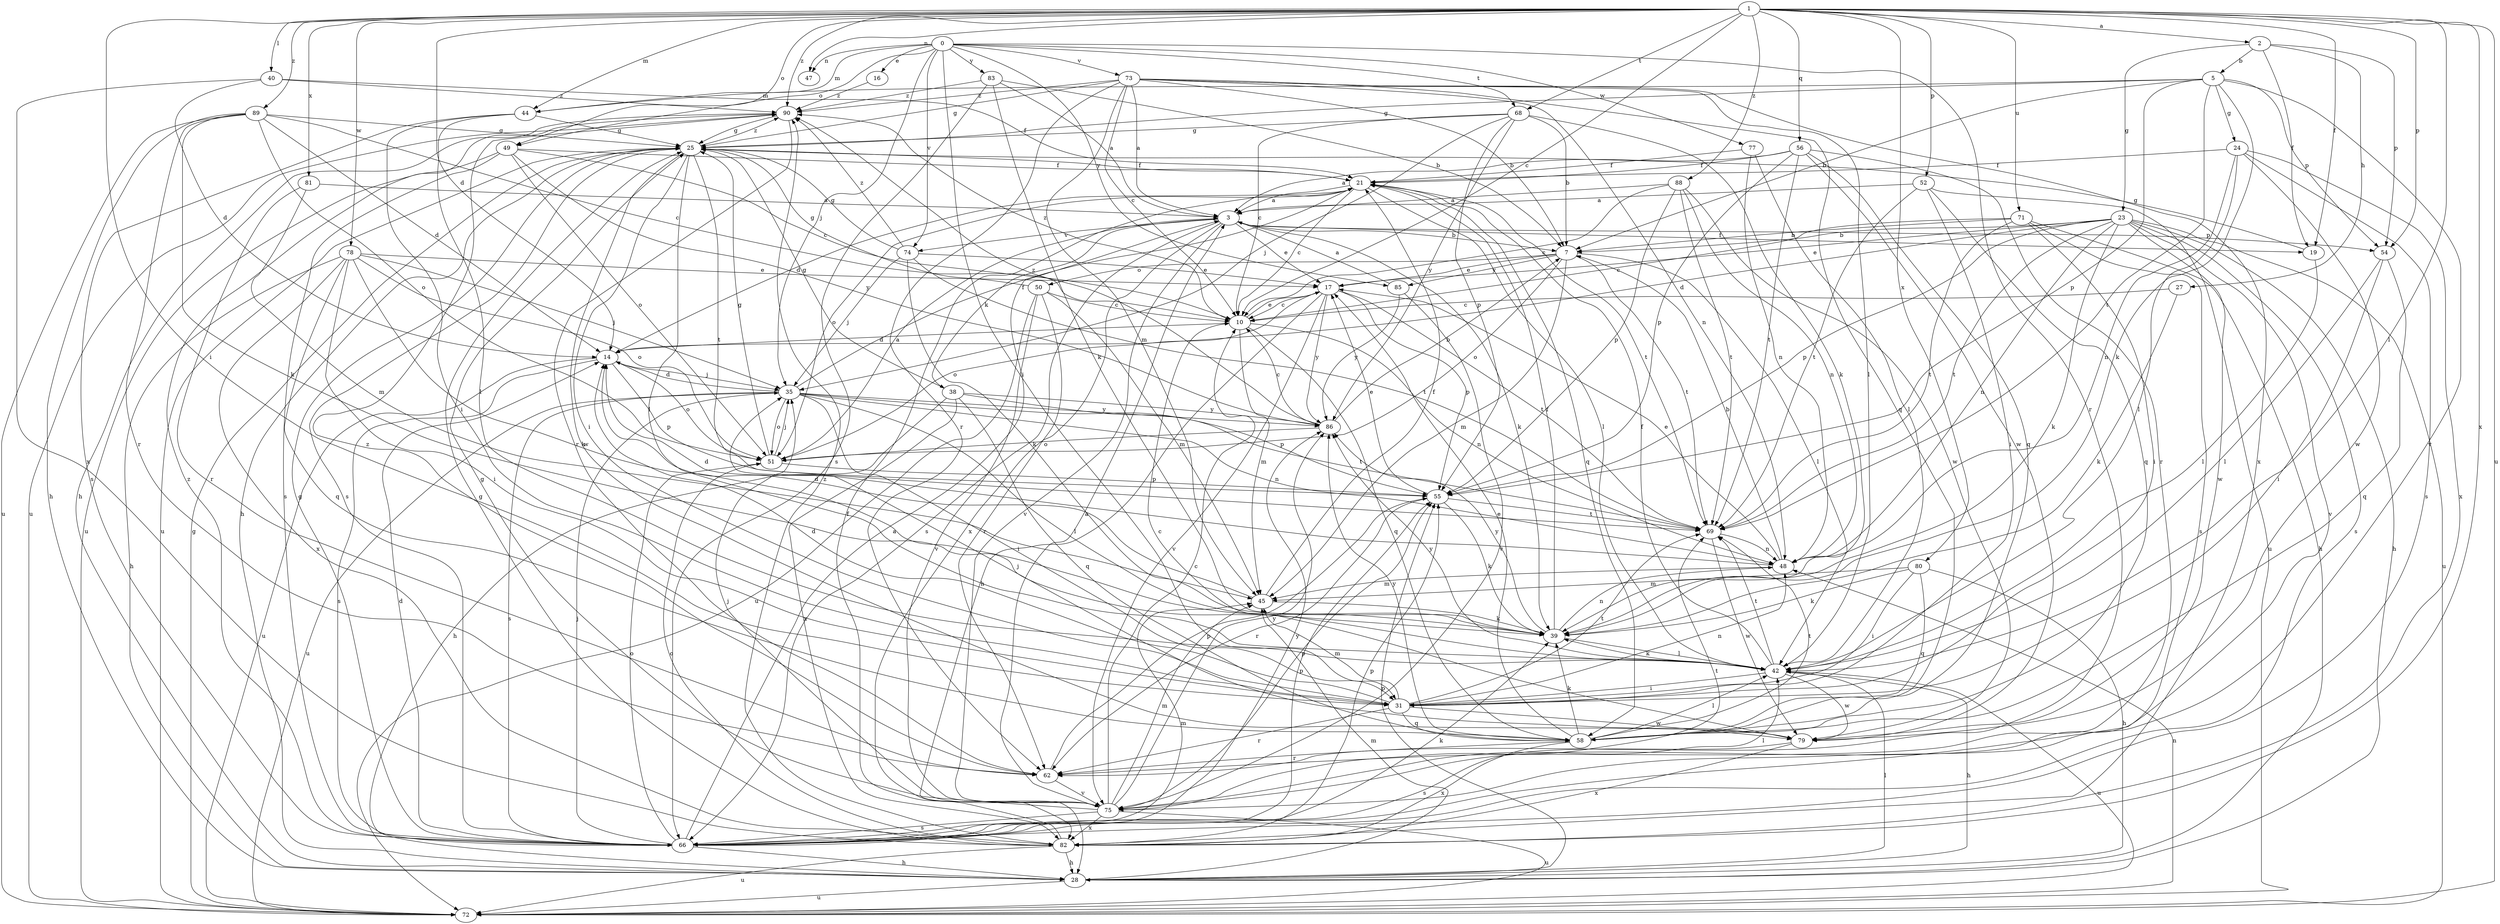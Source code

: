 strict digraph  {
0;
1;
2;
3;
5;
7;
10;
14;
16;
17;
19;
21;
23;
24;
25;
27;
28;
31;
35;
38;
39;
40;
42;
44;
45;
47;
48;
49;
50;
51;
52;
54;
55;
56;
58;
62;
66;
68;
69;
71;
72;
73;
74;
75;
77;
78;
79;
80;
81;
82;
83;
85;
86;
88;
89;
90;
0 -> 16  [label=e];
0 -> 31  [label=i];
0 -> 35  [label=j];
0 -> 44  [label=m];
0 -> 47  [label=n];
0 -> 49  [label=o];
0 -> 62  [label=r];
0 -> 68  [label=t];
0 -> 73  [label=v];
0 -> 74  [label=v];
0 -> 77  [label=w];
0 -> 83  [label=y];
0 -> 85  [label=y];
1 -> 2  [label=a];
1 -> 10  [label=c];
1 -> 14  [label=d];
1 -> 19  [label=f];
1 -> 31  [label=i];
1 -> 40  [label=l];
1 -> 42  [label=l];
1 -> 44  [label=m];
1 -> 47  [label=n];
1 -> 49  [label=o];
1 -> 52  [label=p];
1 -> 54  [label=p];
1 -> 56  [label=q];
1 -> 68  [label=t];
1 -> 71  [label=u];
1 -> 72  [label=u];
1 -> 78  [label=w];
1 -> 80  [label=x];
1 -> 81  [label=x];
1 -> 82  [label=x];
1 -> 88  [label=z];
1 -> 89  [label=z];
1 -> 90  [label=z];
2 -> 5  [label=b];
2 -> 19  [label=f];
2 -> 23  [label=g];
2 -> 27  [label=h];
2 -> 54  [label=p];
3 -> 7  [label=b];
3 -> 17  [label=e];
3 -> 19  [label=f];
3 -> 38  [label=k];
3 -> 39  [label=k];
3 -> 54  [label=p];
3 -> 66  [label=s];
3 -> 74  [label=v];
3 -> 75  [label=v];
3 -> 82  [label=x];
5 -> 7  [label=b];
5 -> 24  [label=g];
5 -> 25  [label=g];
5 -> 39  [label=k];
5 -> 44  [label=m];
5 -> 54  [label=p];
5 -> 55  [label=p];
5 -> 69  [label=t];
5 -> 75  [label=v];
7 -> 17  [label=e];
7 -> 42  [label=l];
7 -> 45  [label=m];
7 -> 50  [label=o];
7 -> 51  [label=o];
7 -> 69  [label=t];
7 -> 85  [label=y];
10 -> 14  [label=d];
10 -> 17  [label=e];
10 -> 45  [label=m];
10 -> 48  [label=n];
10 -> 58  [label=q];
10 -> 90  [label=z];
14 -> 35  [label=j];
14 -> 51  [label=o];
14 -> 55  [label=p];
14 -> 66  [label=s];
14 -> 72  [label=u];
16 -> 90  [label=z];
17 -> 10  [label=c];
17 -> 28  [label=h];
17 -> 51  [label=o];
17 -> 55  [label=p];
17 -> 69  [label=t];
17 -> 75  [label=v];
17 -> 86  [label=y];
19 -> 25  [label=g];
19 -> 42  [label=l];
21 -> 3  [label=a];
21 -> 10  [label=c];
21 -> 14  [label=d];
21 -> 42  [label=l];
21 -> 51  [label=o];
21 -> 58  [label=q];
21 -> 69  [label=t];
23 -> 7  [label=b];
23 -> 14  [label=d];
23 -> 17  [label=e];
23 -> 28  [label=h];
23 -> 39  [label=k];
23 -> 48  [label=n];
23 -> 55  [label=p];
23 -> 66  [label=s];
23 -> 69  [label=t];
23 -> 72  [label=u];
23 -> 75  [label=v];
23 -> 79  [label=w];
24 -> 21  [label=f];
24 -> 42  [label=l];
24 -> 48  [label=n];
24 -> 66  [label=s];
24 -> 79  [label=w];
24 -> 82  [label=x];
25 -> 21  [label=f];
25 -> 28  [label=h];
25 -> 31  [label=i];
25 -> 42  [label=l];
25 -> 66  [label=s];
25 -> 69  [label=t];
25 -> 72  [label=u];
25 -> 79  [label=w];
25 -> 90  [label=z];
27 -> 10  [label=c];
27 -> 39  [label=k];
28 -> 42  [label=l];
28 -> 45  [label=m];
28 -> 55  [label=p];
28 -> 72  [label=u];
31 -> 14  [label=d];
31 -> 45  [label=m];
31 -> 48  [label=n];
31 -> 58  [label=q];
31 -> 62  [label=r];
31 -> 69  [label=t];
31 -> 79  [label=w];
35 -> 14  [label=d];
35 -> 21  [label=f];
35 -> 31  [label=i];
35 -> 42  [label=l];
35 -> 48  [label=n];
35 -> 51  [label=o];
35 -> 66  [label=s];
35 -> 69  [label=t];
35 -> 72  [label=u];
35 -> 86  [label=y];
38 -> 25  [label=g];
38 -> 28  [label=h];
38 -> 55  [label=p];
38 -> 58  [label=q];
38 -> 82  [label=x];
38 -> 86  [label=y];
39 -> 21  [label=f];
39 -> 42  [label=l];
39 -> 48  [label=n];
39 -> 86  [label=y];
40 -> 14  [label=d];
40 -> 21  [label=f];
40 -> 82  [label=x];
40 -> 90  [label=z];
42 -> 21  [label=f];
42 -> 28  [label=h];
42 -> 31  [label=i];
42 -> 39  [label=k];
42 -> 69  [label=t];
42 -> 72  [label=u];
42 -> 79  [label=w];
42 -> 86  [label=y];
44 -> 25  [label=g];
44 -> 31  [label=i];
44 -> 42  [label=l];
44 -> 66  [label=s];
45 -> 14  [label=d];
45 -> 21  [label=f];
45 -> 39  [label=k];
48 -> 7  [label=b];
48 -> 14  [label=d];
48 -> 17  [label=e];
48 -> 45  [label=m];
49 -> 10  [label=c];
49 -> 21  [label=f];
49 -> 51  [label=o];
49 -> 66  [label=s];
49 -> 72  [label=u];
49 -> 86  [label=y];
50 -> 10  [label=c];
50 -> 25  [label=g];
50 -> 45  [label=m];
50 -> 62  [label=r];
50 -> 72  [label=u];
50 -> 75  [label=v];
51 -> 3  [label=a];
51 -> 25  [label=g];
51 -> 35  [label=j];
51 -> 55  [label=p];
52 -> 3  [label=a];
52 -> 31  [label=i];
52 -> 58  [label=q];
52 -> 69  [label=t];
52 -> 72  [label=u];
54 -> 31  [label=i];
54 -> 42  [label=l];
54 -> 58  [label=q];
55 -> 17  [label=e];
55 -> 39  [label=k];
55 -> 62  [label=r];
55 -> 69  [label=t];
56 -> 3  [label=a];
56 -> 21  [label=f];
56 -> 55  [label=p];
56 -> 58  [label=q];
56 -> 62  [label=r];
56 -> 69  [label=t];
56 -> 79  [label=w];
58 -> 17  [label=e];
58 -> 39  [label=k];
58 -> 42  [label=l];
58 -> 62  [label=r];
58 -> 69  [label=t];
58 -> 82  [label=x];
58 -> 86  [label=y];
62 -> 55  [label=p];
62 -> 75  [label=v];
62 -> 90  [label=z];
66 -> 3  [label=a];
66 -> 14  [label=d];
66 -> 25  [label=g];
66 -> 28  [label=h];
66 -> 35  [label=j];
66 -> 39  [label=k];
66 -> 45  [label=m];
66 -> 51  [label=o];
66 -> 55  [label=p];
66 -> 86  [label=y];
66 -> 90  [label=z];
68 -> 7  [label=b];
68 -> 10  [label=c];
68 -> 25  [label=g];
68 -> 35  [label=j];
68 -> 39  [label=k];
68 -> 55  [label=p];
68 -> 86  [label=y];
69 -> 48  [label=n];
69 -> 79  [label=w];
71 -> 7  [label=b];
71 -> 10  [label=c];
71 -> 28  [label=h];
71 -> 31  [label=i];
71 -> 66  [label=s];
71 -> 69  [label=t];
72 -> 25  [label=g];
72 -> 48  [label=n];
73 -> 3  [label=a];
73 -> 7  [label=b];
73 -> 10  [label=c];
73 -> 25  [label=g];
73 -> 42  [label=l];
73 -> 45  [label=m];
73 -> 48  [label=n];
73 -> 58  [label=q];
73 -> 62  [label=r];
73 -> 82  [label=x];
73 -> 90  [label=z];
74 -> 17  [label=e];
74 -> 25  [label=g];
74 -> 35  [label=j];
74 -> 39  [label=k];
74 -> 69  [label=t];
74 -> 90  [label=z];
75 -> 3  [label=a];
75 -> 10  [label=c];
75 -> 25  [label=g];
75 -> 35  [label=j];
75 -> 42  [label=l];
75 -> 45  [label=m];
75 -> 55  [label=p];
75 -> 66  [label=s];
75 -> 69  [label=t];
75 -> 72  [label=u];
75 -> 82  [label=x];
75 -> 86  [label=y];
77 -> 21  [label=f];
77 -> 42  [label=l];
77 -> 48  [label=n];
78 -> 17  [label=e];
78 -> 28  [label=h];
78 -> 31  [label=i];
78 -> 35  [label=j];
78 -> 39  [label=k];
78 -> 51  [label=o];
78 -> 58  [label=q];
78 -> 82  [label=x];
79 -> 10  [label=c];
79 -> 35  [label=j];
79 -> 66  [label=s];
79 -> 82  [label=x];
80 -> 28  [label=h];
80 -> 31  [label=i];
80 -> 39  [label=k];
80 -> 45  [label=m];
80 -> 58  [label=q];
81 -> 3  [label=a];
81 -> 45  [label=m];
81 -> 62  [label=r];
82 -> 21  [label=f];
82 -> 25  [label=g];
82 -> 28  [label=h];
82 -> 51  [label=o];
82 -> 55  [label=p];
82 -> 72  [label=u];
82 -> 90  [label=z];
83 -> 3  [label=a];
83 -> 7  [label=b];
83 -> 39  [label=k];
83 -> 66  [label=s];
83 -> 90  [label=z];
85 -> 3  [label=a];
85 -> 75  [label=v];
85 -> 86  [label=y];
86 -> 7  [label=b];
86 -> 10  [label=c];
86 -> 51  [label=o];
86 -> 90  [label=z];
88 -> 3  [label=a];
88 -> 10  [label=c];
88 -> 48  [label=n];
88 -> 55  [label=p];
88 -> 69  [label=t];
88 -> 79  [label=w];
89 -> 10  [label=c];
89 -> 14  [label=d];
89 -> 25  [label=g];
89 -> 28  [label=h];
89 -> 39  [label=k];
89 -> 51  [label=o];
89 -> 62  [label=r];
89 -> 72  [label=u];
90 -> 25  [label=g];
90 -> 28  [label=h];
90 -> 62  [label=r];
90 -> 72  [label=u];
}
